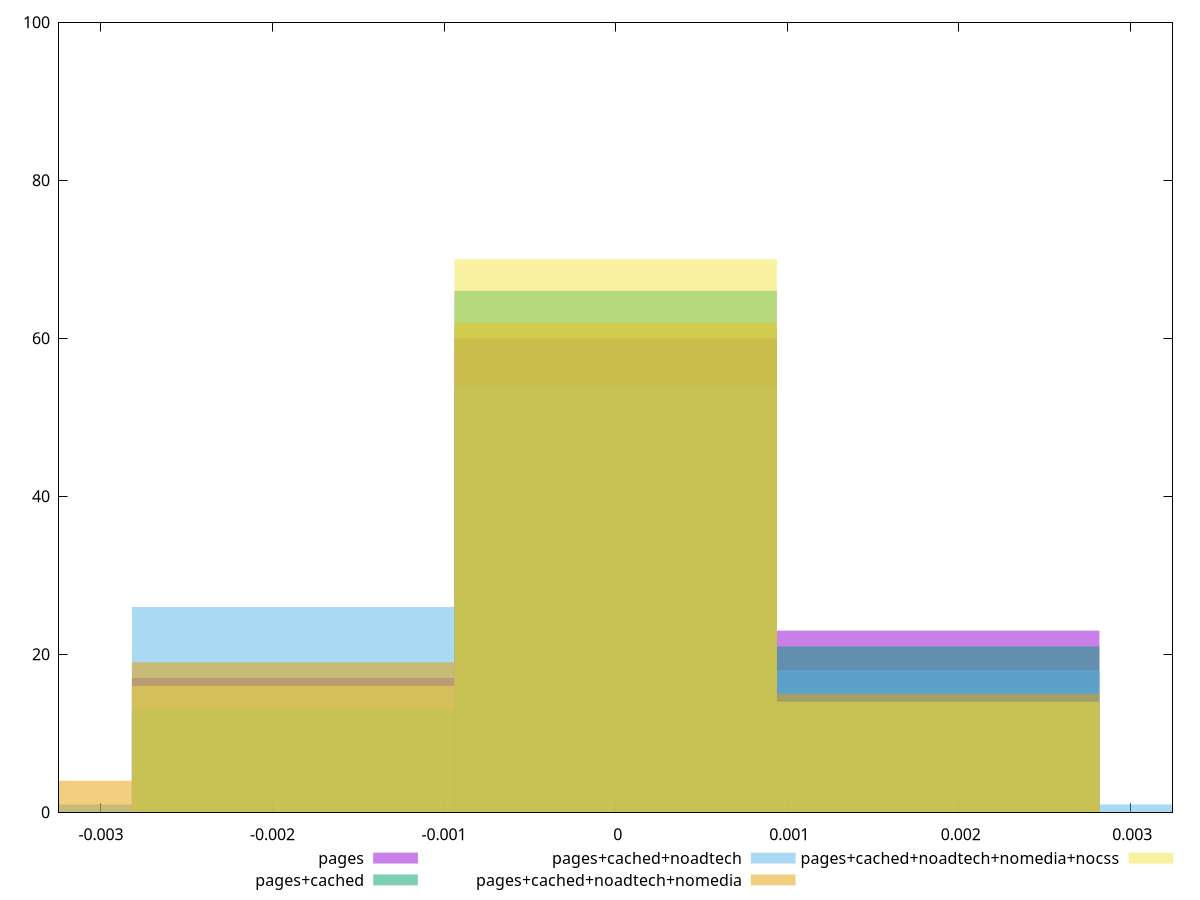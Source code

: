 reset

$pages <<EOF
0 60
-0.001879787033447522 17
0.001879787033447522 23
EOF

$pagesCached <<EOF
-0.001879787033447522 13
0 66
0.001879787033447522 21
EOF

$pagesCachedNoadtech <<EOF
0 54
-0.001879787033447522 26
-0.003759574066895044 1
0.001879787033447522 18
0.003759574066895044 1
EOF

$pagesCachedNoadtechNomedia <<EOF
-0.001879787033447522 19
0 62
0.001879787033447522 15
-0.003759574066895044 4
EOF

$pagesCachedNoadtechNomediaNocss <<EOF
0 70
-0.001879787033447522 16
0.001879787033447522 14
EOF

set key outside below
set boxwidth 0.001879787033447522
set xrange [-0.0032444980239537237:0.003245593027416556]
set yrange [0:100]
set trange [0:100]
set style fill transparent solid 0.5 noborder
set terminal svg size 640, 530 enhanced background rgb 'white'
set output "report_00009_2021-02-08T22-37-41.559Z/meta/pScore-difference/comparison/histogram/all_raw.svg"

plot $pages title "pages" with boxes, \
     $pagesCached title "pages+cached" with boxes, \
     $pagesCachedNoadtech title "pages+cached+noadtech" with boxes, \
     $pagesCachedNoadtechNomedia title "pages+cached+noadtech+nomedia" with boxes, \
     $pagesCachedNoadtechNomediaNocss title "pages+cached+noadtech+nomedia+nocss" with boxes

reset
